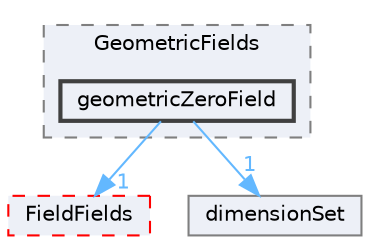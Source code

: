 digraph "src/OpenFOAM/fields/GeometricFields/geometricZeroField"
{
 // LATEX_PDF_SIZE
  bgcolor="transparent";
  edge [fontname=Helvetica,fontsize=10,labelfontname=Helvetica,labelfontsize=10];
  node [fontname=Helvetica,fontsize=10,shape=box,height=0.2,width=0.4];
  compound=true
  subgraph clusterdir_99558e6cce2e782cc8c86fe4c767e1e1 {
    graph [ bgcolor="#edf0f7", pencolor="grey50", label="GeometricFields", fontname=Helvetica,fontsize=10 style="filled,dashed", URL="dir_99558e6cce2e782cc8c86fe4c767e1e1.html",tooltip=""]
  dir_d502f7f1d1671c3d5d015b74a5c3d608 [label="geometricZeroField", fillcolor="#edf0f7", color="grey25", style="filled,bold", URL="dir_d502f7f1d1671c3d5d015b74a5c3d608.html",tooltip=""];
  }
  dir_8eb3a7b50b56ddbfb00a2ddef0a44ff7 [label="FieldFields", fillcolor="#edf0f7", color="red", style="filled,dashed", URL="dir_8eb3a7b50b56ddbfb00a2ddef0a44ff7.html",tooltip=""];
  dir_ddfbc8513dac5f891eeb54fd21e599df [label="dimensionSet", fillcolor="#edf0f7", color="grey50", style="filled", URL="dir_ddfbc8513dac5f891eeb54fd21e599df.html",tooltip=""];
  dir_d502f7f1d1671c3d5d015b74a5c3d608->dir_8eb3a7b50b56ddbfb00a2ddef0a44ff7 [headlabel="1", labeldistance=1.5 headhref="dir_001630_001327.html" href="dir_001630_001327.html" color="steelblue1" fontcolor="steelblue1"];
  dir_d502f7f1d1671c3d5d015b74a5c3d608->dir_ddfbc8513dac5f891eeb54fd21e599df [headlabel="1", labeldistance=1.5 headhref="dir_001630_000951.html" href="dir_001630_000951.html" color="steelblue1" fontcolor="steelblue1"];
}
